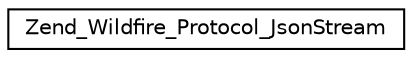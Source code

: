 digraph G
{
  edge [fontname="Helvetica",fontsize="10",labelfontname="Helvetica",labelfontsize="10"];
  node [fontname="Helvetica",fontsize="10",shape=record];
  rankdir="LR";
  Node1 [label="Zend_Wildfire_Protocol_JsonStream",height=0.2,width=0.4,color="black", fillcolor="white", style="filled",URL="$class_zend___wildfire___protocol___json_stream.html"];
}
